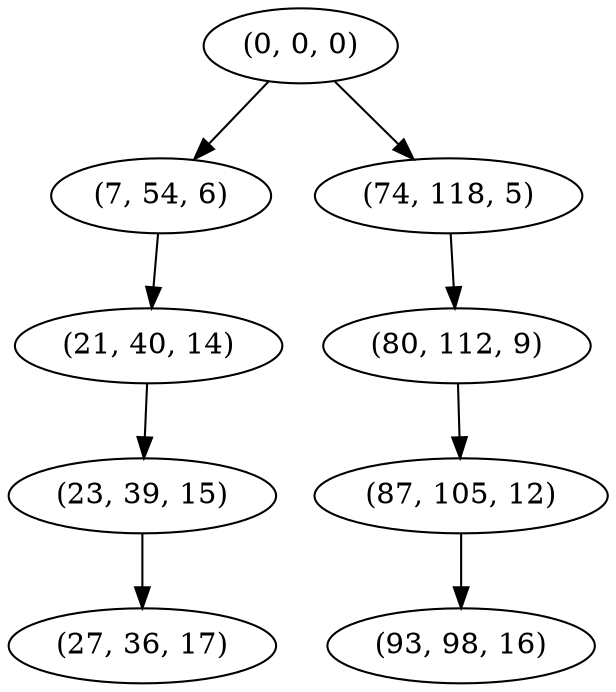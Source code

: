 digraph tree {
    "(0, 0, 0)";
    "(7, 54, 6)";
    "(21, 40, 14)";
    "(23, 39, 15)";
    "(27, 36, 17)";
    "(74, 118, 5)";
    "(80, 112, 9)";
    "(87, 105, 12)";
    "(93, 98, 16)";
    "(0, 0, 0)" -> "(7, 54, 6)";
    "(0, 0, 0)" -> "(74, 118, 5)";
    "(7, 54, 6)" -> "(21, 40, 14)";
    "(21, 40, 14)" -> "(23, 39, 15)";
    "(23, 39, 15)" -> "(27, 36, 17)";
    "(74, 118, 5)" -> "(80, 112, 9)";
    "(80, 112, 9)" -> "(87, 105, 12)";
    "(87, 105, 12)" -> "(93, 98, 16)";
}
